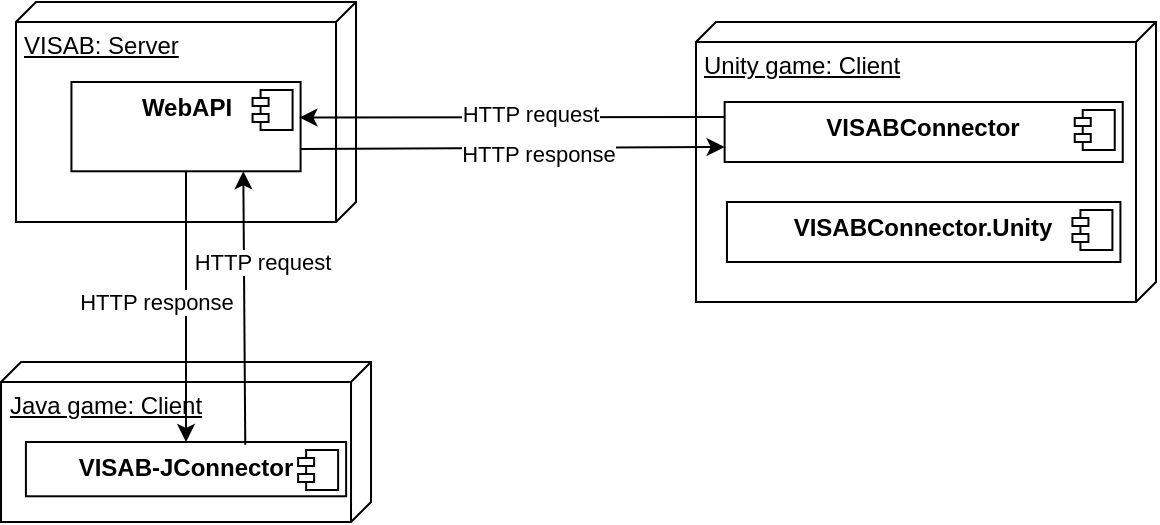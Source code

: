 <mxfile version="14.9.6" type="device"><diagram id="ZpFrL7-pm5OTVXS2kNwm" name="Page-1"><mxGraphModel dx="5778" dy="3517" grid="1" gridSize="10" guides="1" tooltips="1" connect="1" arrows="1" fold="1" page="1" pageScale="1" pageWidth="827" pageHeight="1169" math="0" shadow="0"><root><mxCell id="0"/><mxCell id="1" parent="0"/><mxCell id="7zivlN3sSsWHKRMh4bos-41" value="VISAB: Server" style="verticalAlign=top;align=left;spacingTop=8;spacingLeft=2;spacingRight=12;shape=cube;size=10;direction=south;fontStyle=4;html=1;container=1;" vertex="1" parent="1"><mxGeometry x="-1580" y="-1140" width="170.01" height="110" as="geometry"/></mxCell><mxCell id="7zivlN3sSsWHKRMh4bos-39" value="&lt;p style=&quot;margin: 0px ; margin-top: 6px ; text-align: center&quot;&gt;&lt;b&gt;WebAPI&lt;/b&gt;&lt;/p&gt;&lt;p style=&quot;margin: 0px ; margin-left: 8px&quot;&gt;&lt;br&gt;&lt;/p&gt;" style="align=left;overflow=fill;html=1;dropTarget=0;" vertex="1" parent="7zivlN3sSsWHKRMh4bos-41"><mxGeometry x="27.72" y="40" width="114.57" height="44.64" as="geometry"/></mxCell><mxCell id="7zivlN3sSsWHKRMh4bos-40" value="" style="shape=component;jettyWidth=8;jettyHeight=4;" vertex="1" parent="7zivlN3sSsWHKRMh4bos-39"><mxGeometry x="1" width="20" height="20" relative="1" as="geometry"><mxPoint x="-24" y="4" as="offset"/></mxGeometry></mxCell><mxCell id="7zivlN3sSsWHKRMh4bos-42" value="Unity game: Client" style="verticalAlign=top;align=left;spacingTop=8;spacingLeft=2;spacingRight=12;shape=cube;size=10;direction=south;fontStyle=4;html=1;container=1;" vertex="1" parent="1"><mxGeometry x="-1240" y="-1130" width="230" height="140" as="geometry"/></mxCell><mxCell id="7zivlN3sSsWHKRMh4bos-43" value="&lt;p style=&quot;margin: 0px ; margin-top: 6px ; text-align: center&quot;&gt;&lt;b&gt;VISABConnector&lt;/b&gt;&lt;/p&gt;&lt;p style=&quot;margin: 0px ; margin-left: 8px&quot;&gt;&lt;br&gt;&lt;/p&gt;" style="align=left;overflow=fill;html=1;dropTarget=0;" vertex="1" parent="7zivlN3sSsWHKRMh4bos-42"><mxGeometry x="14.32" y="40" width="199.05" height="30" as="geometry"/></mxCell><mxCell id="7zivlN3sSsWHKRMh4bos-44" value="" style="shape=component;jettyWidth=8;jettyHeight=4;" vertex="1" parent="7zivlN3sSsWHKRMh4bos-43"><mxGeometry x="1" width="20" height="20" relative="1" as="geometry"><mxPoint x="-24" y="4" as="offset"/></mxGeometry></mxCell><mxCell id="7zivlN3sSsWHKRMh4bos-45" value="&lt;p style=&quot;margin: 0px ; margin-top: 6px ; text-align: center&quot;&gt;&lt;b&gt;VISABConnector.Unity&lt;/b&gt;&lt;/p&gt;&lt;p style=&quot;margin: 0px ; margin-left: 8px&quot;&gt;&lt;br&gt;&lt;/p&gt;" style="align=left;overflow=fill;html=1;dropTarget=0;" vertex="1" parent="7zivlN3sSsWHKRMh4bos-42"><mxGeometry x="15.48" y="90" width="196.73" height="30" as="geometry"/></mxCell><mxCell id="7zivlN3sSsWHKRMh4bos-46" value="" style="shape=component;jettyWidth=8;jettyHeight=4;" vertex="1" parent="7zivlN3sSsWHKRMh4bos-45"><mxGeometry x="1" width="20" height="20" relative="1" as="geometry"><mxPoint x="-24" y="4" as="offset"/></mxGeometry></mxCell><mxCell id="7zivlN3sSsWHKRMh4bos-49" value="" style="endArrow=classic;html=1;entryX=0.995;entryY=0.398;entryDx=0;entryDy=0;exitX=0;exitY=0.25;exitDx=0;exitDy=0;entryPerimeter=0;" edge="1" parent="1" source="7zivlN3sSsWHKRMh4bos-43" target="7zivlN3sSsWHKRMh4bos-39"><mxGeometry relative="1" as="geometry"><mxPoint x="-1020" y="-830" as="sourcePoint"/><mxPoint x="-920" y="-830" as="targetPoint"/></mxGeometry></mxCell><mxCell id="7zivlN3sSsWHKRMh4bos-50" value="HTTP request" style="edgeLabel;resizable=0;html=1;align=center;verticalAlign=middle;" connectable="0" vertex="1" parent="7zivlN3sSsWHKRMh4bos-49"><mxGeometry relative="1" as="geometry"><mxPoint x="9" y="-2" as="offset"/></mxGeometry></mxCell><mxCell id="7zivlN3sSsWHKRMh4bos-53" value="" style="endArrow=classic;html=1;exitX=1;exitY=0.75;exitDx=0;exitDy=0;entryX=0;entryY=0.75;entryDx=0;entryDy=0;" edge="1" parent="1" source="7zivlN3sSsWHKRMh4bos-39" target="7zivlN3sSsWHKRMh4bos-43"><mxGeometry relative="1" as="geometry"><mxPoint x="-1083.77" y="-1045" as="sourcePoint"/><mxPoint x="-1190" y="-930" as="targetPoint"/></mxGeometry></mxCell><mxCell id="7zivlN3sSsWHKRMh4bos-54" value="HTTP response" style="edgeLabel;resizable=0;html=1;align=center;verticalAlign=middle;" connectable="0" vertex="1" parent="7zivlN3sSsWHKRMh4bos-53"><mxGeometry relative="1" as="geometry"><mxPoint x="12" y="3" as="offset"/></mxGeometry></mxCell><mxCell id="7zivlN3sSsWHKRMh4bos-55" value="Java game: Client" style="verticalAlign=top;align=left;spacingTop=8;spacingLeft=2;spacingRight=12;shape=cube;size=10;direction=south;fontStyle=4;html=1;container=1;" vertex="1" parent="1"><mxGeometry x="-1587.49" y="-960" width="185" height="80" as="geometry"/></mxCell><mxCell id="7zivlN3sSsWHKRMh4bos-56" value="&lt;p style=&quot;margin: 0px ; margin-top: 6px ; text-align: center&quot;&gt;&lt;b&gt;VISAB-JConnector&lt;/b&gt;&lt;/p&gt;&lt;p style=&quot;margin: 0px ; margin-left: 8px&quot;&gt;&lt;br&gt;&lt;/p&gt;" style="align=left;overflow=fill;html=1;dropTarget=0;" vertex="1" parent="7zivlN3sSsWHKRMh4bos-55"><mxGeometry x="12.451" y="40" width="160.105" height="27.14" as="geometry"/></mxCell><mxCell id="7zivlN3sSsWHKRMh4bos-57" value="" style="shape=component;jettyWidth=8;jettyHeight=4;" vertex="1" parent="7zivlN3sSsWHKRMh4bos-56"><mxGeometry x="1" width="20" height="20" relative="1" as="geometry"><mxPoint x="-24" y="4" as="offset"/></mxGeometry></mxCell><mxCell id="7zivlN3sSsWHKRMh4bos-60" value="" style="endArrow=classic;html=1;entryX=0.75;entryY=1;entryDx=0;entryDy=0;exitX=0.685;exitY=0.052;exitDx=0;exitDy=0;exitPerimeter=0;" edge="1" parent="1" source="7zivlN3sSsWHKRMh4bos-56" target="7zivlN3sSsWHKRMh4bos-39"><mxGeometry relative="1" as="geometry"><mxPoint x="-1240" y="-909.46" as="sourcePoint"/><mxPoint x="-1452.488" y="-909.997" as="targetPoint"/></mxGeometry></mxCell><mxCell id="7zivlN3sSsWHKRMh4bos-61" value="HTTP request" style="edgeLabel;resizable=0;html=1;align=center;verticalAlign=middle;" connectable="0" vertex="1" parent="7zivlN3sSsWHKRMh4bos-60"><mxGeometry relative="1" as="geometry"><mxPoint x="9" y="-23" as="offset"/></mxGeometry></mxCell><mxCell id="7zivlN3sSsWHKRMh4bos-62" value="" style="endArrow=classic;html=1;exitX=0.5;exitY=1;exitDx=0;exitDy=0;" edge="1" parent="1" source="7zivlN3sSsWHKRMh4bos-39" target="7zivlN3sSsWHKRMh4bos-56"><mxGeometry relative="1" as="geometry"><mxPoint x="-1452.03" y="-893.48" as="sourcePoint"/><mxPoint x="-1240" y="-894.46" as="targetPoint"/></mxGeometry></mxCell><mxCell id="7zivlN3sSsWHKRMh4bos-63" value="HTTP response" style="edgeLabel;resizable=0;html=1;align=center;verticalAlign=middle;" connectable="0" vertex="1" parent="7zivlN3sSsWHKRMh4bos-62"><mxGeometry relative="1" as="geometry"><mxPoint x="-15" y="-2" as="offset"/></mxGeometry></mxCell></root></mxGraphModel></diagram></mxfile>